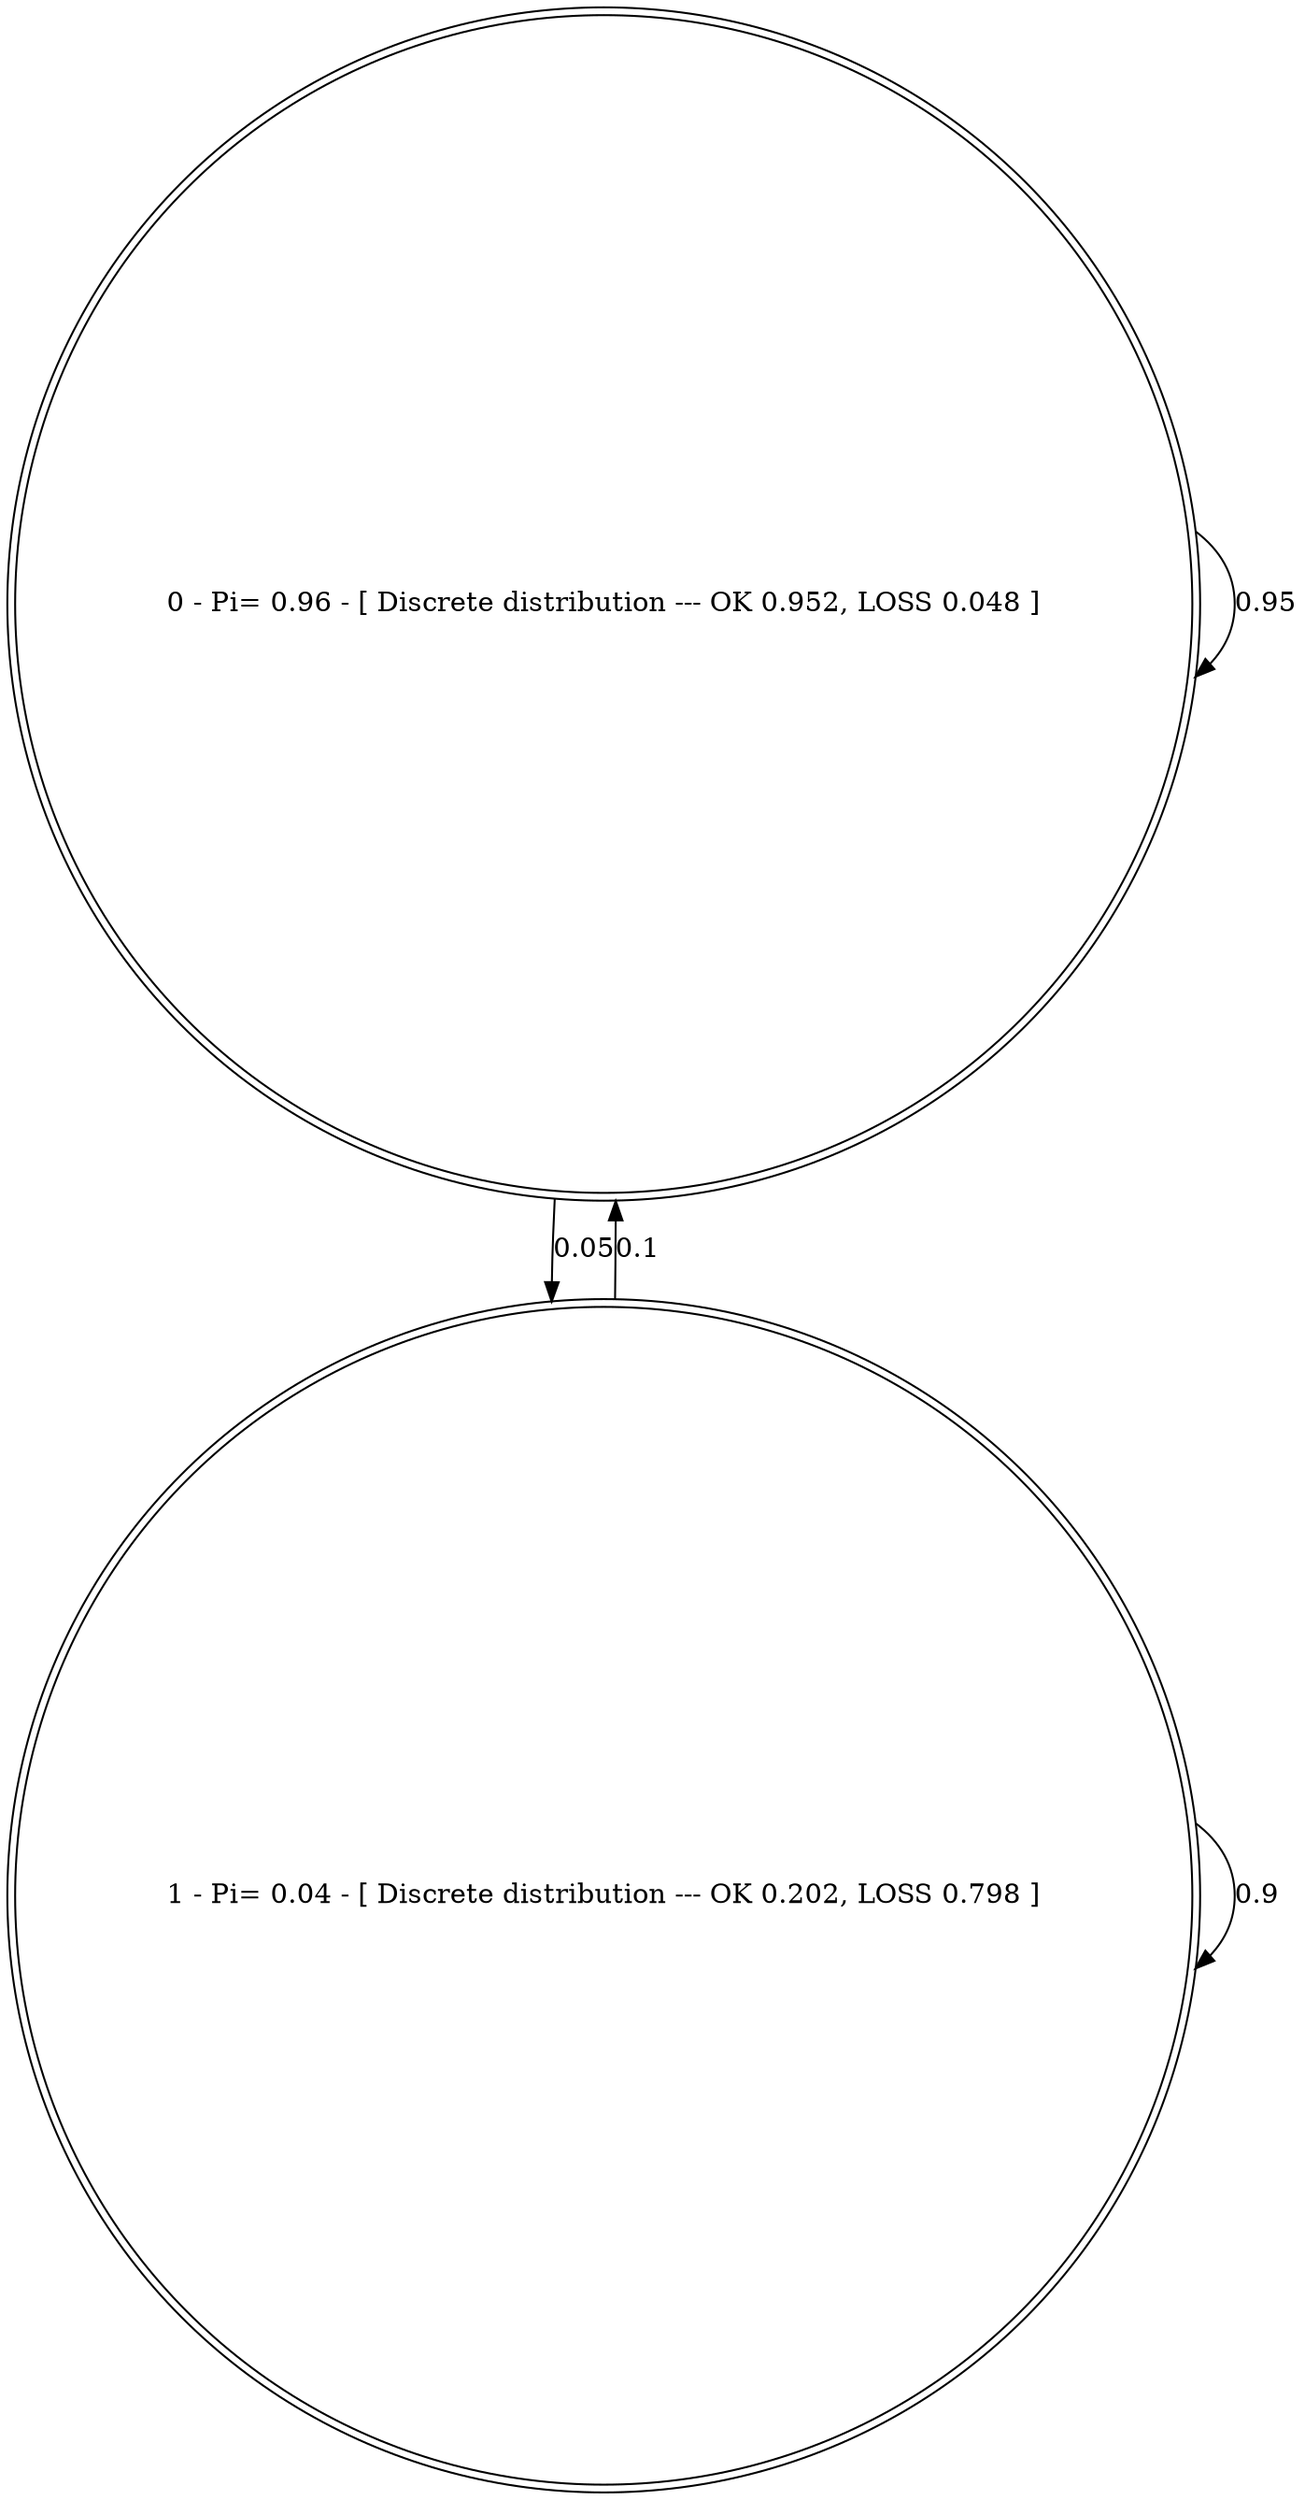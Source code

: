 digraph G {
	0 -> 0 [label=0.95];
	0 -> 1 [label=0.05];
	1 -> 0 [label=0.1];
	1 -> 1 [label=0.9];
	0 [shape=doublecircle, label="0 - Pi= 0.96 - [ Discrete distribution --- OK 0.952, LOSS 0.048 ]"];
	1 [shape=doublecircle, label="1 - Pi= 0.04 - [ Discrete distribution --- OK 0.202, LOSS 0.798 ]"];
}
